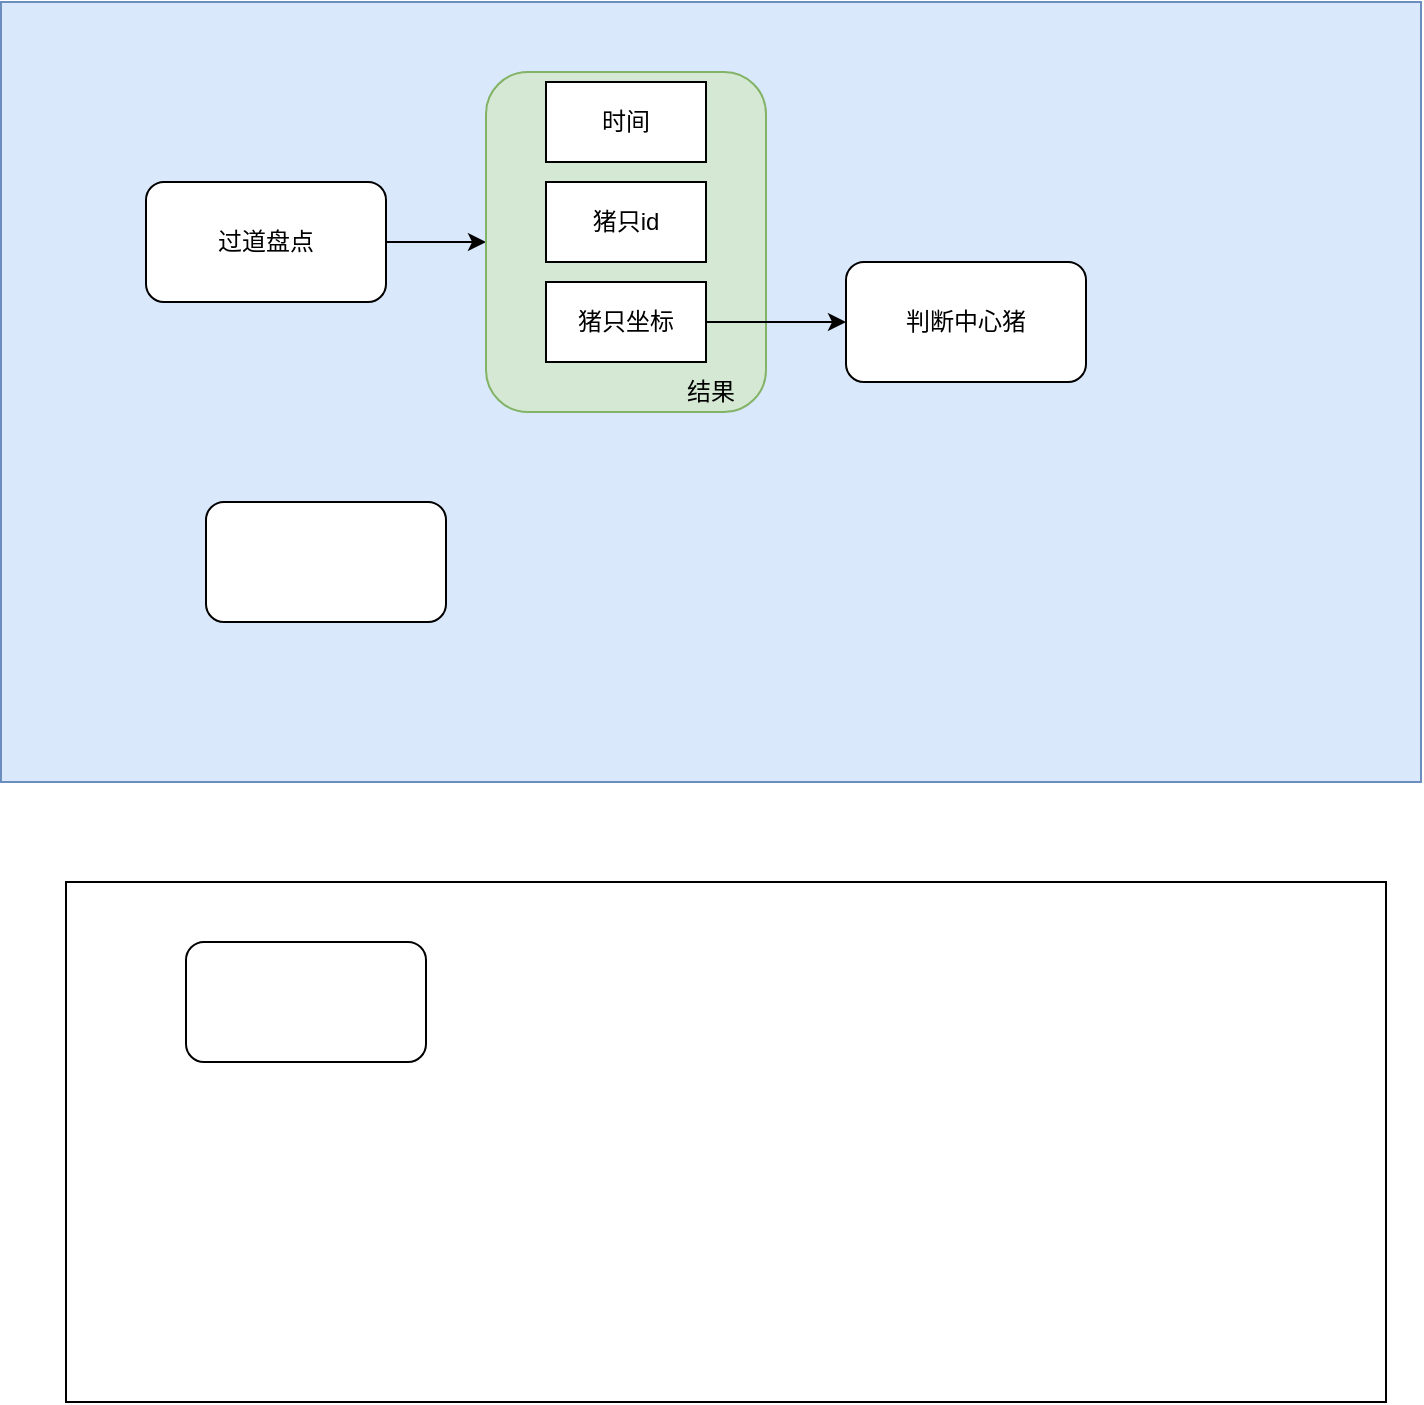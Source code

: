 <mxfile version="16.6.5" type="github">
  <diagram id="0Wa6QvFo9wvBpSsr9aoN" name="Page-1">
    <mxGraphModel dx="2066" dy="1154" grid="1" gridSize="10" guides="1" tooltips="1" connect="1" arrows="1" fold="1" page="1" pageScale="1" pageWidth="827" pageHeight="1169" math="0" shadow="0">
      <root>
        <mxCell id="0" />
        <mxCell id="1" parent="0" />
        <mxCell id="FNQnQbi-E1DLU_YGiiJ3-9" value="" style="rounded=0;whiteSpace=wrap;html=1;fillColor=#dae8fc;strokeColor=#6c8ebf;" vertex="1" parent="1">
          <mxGeometry x="47.5" y="20" width="710" height="390" as="geometry" />
        </mxCell>
        <mxCell id="FNQnQbi-E1DLU_YGiiJ3-12" style="edgeStyle=orthogonalEdgeStyle;rounded=0;orthogonalLoop=1;jettySize=auto;html=1;exitX=1;exitY=0.5;exitDx=0;exitDy=0;entryX=0;entryY=0.5;entryDx=0;entryDy=0;" edge="1" parent="1" source="FNQnQbi-E1DLU_YGiiJ3-1" target="FNQnQbi-E1DLU_YGiiJ3-2">
          <mxGeometry relative="1" as="geometry" />
        </mxCell>
        <mxCell id="FNQnQbi-E1DLU_YGiiJ3-1" value="过道盘点" style="rounded=1;whiteSpace=wrap;html=1;" vertex="1" parent="1">
          <mxGeometry x="120" y="110" width="120" height="60" as="geometry" />
        </mxCell>
        <mxCell id="FNQnQbi-E1DLU_YGiiJ3-2" value="" style="rounded=1;whiteSpace=wrap;html=1;fillColor=#d5e8d4;strokeColor=#82b366;" vertex="1" parent="1">
          <mxGeometry x="290" y="55" width="140" height="170" as="geometry" />
        </mxCell>
        <mxCell id="FNQnQbi-E1DLU_YGiiJ3-3" value="" style="rounded=1;whiteSpace=wrap;html=1;" vertex="1" parent="1">
          <mxGeometry x="150" y="270" width="120" height="60" as="geometry" />
        </mxCell>
        <mxCell id="FNQnQbi-E1DLU_YGiiJ3-5" value="时间" style="rounded=0;whiteSpace=wrap;html=1;" vertex="1" parent="1">
          <mxGeometry x="320" y="60" width="80" height="40" as="geometry" />
        </mxCell>
        <mxCell id="FNQnQbi-E1DLU_YGiiJ3-6" value="猪只id" style="rounded=0;whiteSpace=wrap;html=1;" vertex="1" parent="1">
          <mxGeometry x="320" y="110" width="80" height="40" as="geometry" />
        </mxCell>
        <mxCell id="FNQnQbi-E1DLU_YGiiJ3-15" style="edgeStyle=orthogonalEdgeStyle;rounded=0;orthogonalLoop=1;jettySize=auto;html=1;exitX=1;exitY=0.5;exitDx=0;exitDy=0;entryX=0;entryY=0.5;entryDx=0;entryDy=0;" edge="1" parent="1" source="FNQnQbi-E1DLU_YGiiJ3-7" target="FNQnQbi-E1DLU_YGiiJ3-8">
          <mxGeometry relative="1" as="geometry" />
        </mxCell>
        <mxCell id="FNQnQbi-E1DLU_YGiiJ3-7" value="猪只坐标" style="rounded=0;whiteSpace=wrap;html=1;" vertex="1" parent="1">
          <mxGeometry x="320" y="160" width="80" height="40" as="geometry" />
        </mxCell>
        <mxCell id="FNQnQbi-E1DLU_YGiiJ3-8" value="判断中心猪" style="rounded=1;whiteSpace=wrap;html=1;" vertex="1" parent="1">
          <mxGeometry x="470" y="150" width="120" height="60" as="geometry" />
        </mxCell>
        <mxCell id="FNQnQbi-E1DLU_YGiiJ3-10" value="" style="rounded=0;whiteSpace=wrap;html=1;" vertex="1" parent="1">
          <mxGeometry x="80" y="460" width="660" height="260" as="geometry" />
        </mxCell>
        <mxCell id="FNQnQbi-E1DLU_YGiiJ3-11" value="" style="rounded=1;whiteSpace=wrap;html=1;" vertex="1" parent="1">
          <mxGeometry x="140" y="490" width="120" height="60" as="geometry" />
        </mxCell>
        <mxCell id="FNQnQbi-E1DLU_YGiiJ3-13" value="结果" style="rounded=0;whiteSpace=wrap;html=1;fillColor=#d5e8d4;strokeColor=#D5E8D4;" vertex="1" parent="1">
          <mxGeometry x="385" y="210" width="35" height="10" as="geometry" />
        </mxCell>
      </root>
    </mxGraphModel>
  </diagram>
</mxfile>
